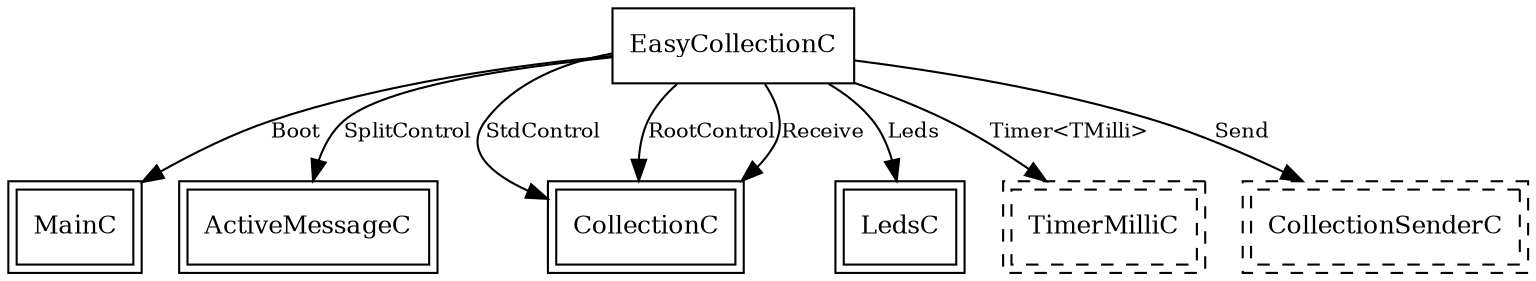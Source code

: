 digraph "EasyCollectionAppC" {
  "EasyCollectionC" [fontsize=12, shape=box, URL="../chtml/EasyCollectionC.html"];
  "MainC" [fontsize=12, shape=box,peripheries=2, URL="../chtml/tos.system.MainC.html"];
  "EasyCollectionC" [fontsize=12, shape=box, URL="../chtml/EasyCollectionC.html"];
  "ActiveMessageC" [fontsize=12, shape=box,peripheries=2, URL="../chtml/tos.platforms.iris.ActiveMessageC.html"];
  "EasyCollectionC" [fontsize=12, shape=box, URL="../chtml/EasyCollectionC.html"];
  "CollectionC" [fontsize=12, shape=box,peripheries=2, URL="../chtml/tos.lib.net.ctp.CollectionC.html"];
  "EasyCollectionC" [fontsize=12, shape=box, URL="../chtml/EasyCollectionC.html"];
  "LedsC" [fontsize=12, shape=box,peripheries=2, URL="../chtml/tos.system.LedsC.html"];
  "EasyCollectionC" [fontsize=12, shape=box, URL="../chtml/EasyCollectionC.html"];
  "EasyCollectionAppC.TimerMilliC" [fontsize=12, shape=box,peripheries=2, style=dashed, label="TimerMilliC", URL="../chtml/tos.system.TimerMilliC.html"];
  "EasyCollectionC" [fontsize=12, shape=box, URL="../chtml/EasyCollectionC.html"];
  "EasyCollectionAppC.CollectionSenderC" [fontsize=12, shape=box,peripheries=2, style=dashed, label="CollectionSenderC", URL="../chtml/tos.lib.net.ctp.CollectionSenderC.html"];
  "EasyCollectionC" [fontsize=12, shape=box, URL="../chtml/EasyCollectionC.html"];
  "CollectionC" [fontsize=12, shape=box,peripheries=2, URL="../chtml/tos.lib.net.ctp.CollectionC.html"];
  "EasyCollectionC" [fontsize=12, shape=box, URL="../chtml/EasyCollectionC.html"];
  "CollectionC" [fontsize=12, shape=box,peripheries=2, URL="../chtml/tos.lib.net.ctp.CollectionC.html"];
  "EasyCollectionC" -> "MainC" [label="Boot", URL="../ihtml/tos.interfaces.Boot.html", fontsize=10];
  "EasyCollectionC" -> "ActiveMessageC" [label="SplitControl", URL="../ihtml/tos.interfaces.SplitControl.html", fontsize=10];
  "EasyCollectionC" -> "CollectionC" [label="StdControl", URL="../ihtml/tos.interfaces.StdControl.html", fontsize=10];
  "EasyCollectionC" -> "LedsC" [label="Leds", URL="../ihtml/tos.interfaces.Leds.html", fontsize=10];
  "EasyCollectionC" -> "EasyCollectionAppC.TimerMilliC" [label="Timer<TMilli>", URL="../ihtml/tos.lib.timer.Timer.html", fontsize=10];
  "EasyCollectionC" -> "EasyCollectionAppC.CollectionSenderC" [label="Send", URL="../ihtml/tos.interfaces.Send.html", fontsize=10];
  "EasyCollectionC" -> "CollectionC" [label="RootControl", URL="../ihtml/tos.lib.net.RootControl.html", fontsize=10];
  "EasyCollectionC" -> "CollectionC" [label="Receive", URL="../ihtml/tos.interfaces.Receive.html", fontsize=10];
}
